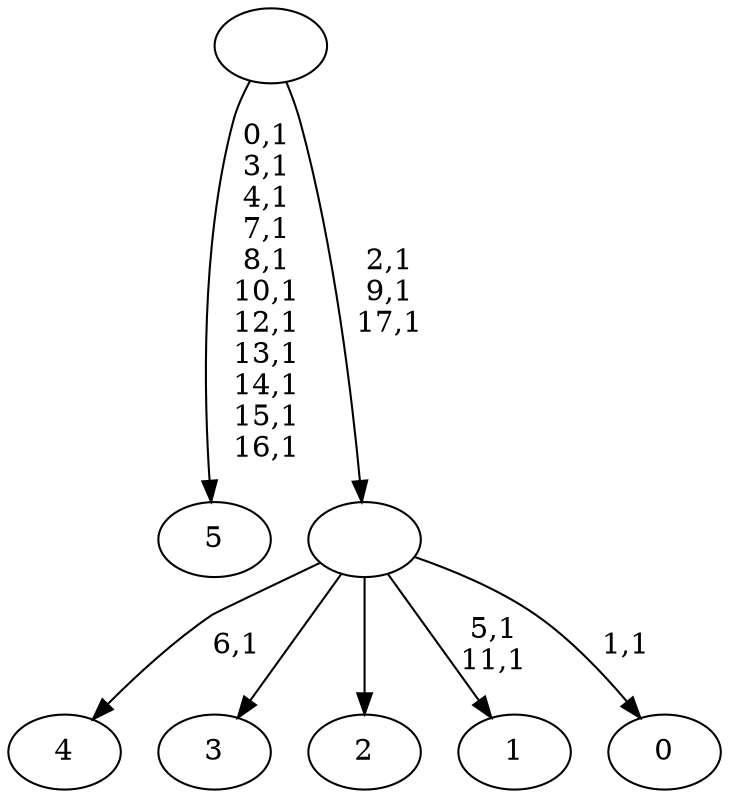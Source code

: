 digraph T {
	24 [label="5"]
	12 [label="4"]
	10 [label="3"]
	9 [label="2"]
	8 [label="1"]
	5 [label="0"]
	3 [label=""]
	0 [label=""]
	3 -> 5 [label="1,1"]
	3 -> 8 [label="5,1\n11,1"]
	3 -> 12 [label="6,1"]
	3 -> 10 [label=""]
	3 -> 9 [label=""]
	0 -> 3 [label="2,1\n9,1\n17,1"]
	0 -> 24 [label="0,1\n3,1\n4,1\n7,1\n8,1\n10,1\n12,1\n13,1\n14,1\n15,1\n16,1"]
}
